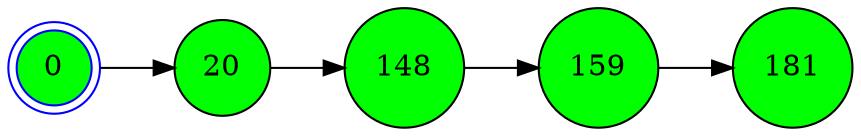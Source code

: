 digraph BlockchainTree {
    rankdir=LR;
    node [shape=circle, style=filled, fontcolor=black];

    0 [fillcolor=green];
    0 [shape=doublecircle, color=blue];
    20 [fillcolor=green];
    0 -> 20;
    148 [fillcolor=green];
    20 -> 148;
    159 [fillcolor=green];
    148 -> 159;
    181 [fillcolor=green];
    159 -> 181;
}
